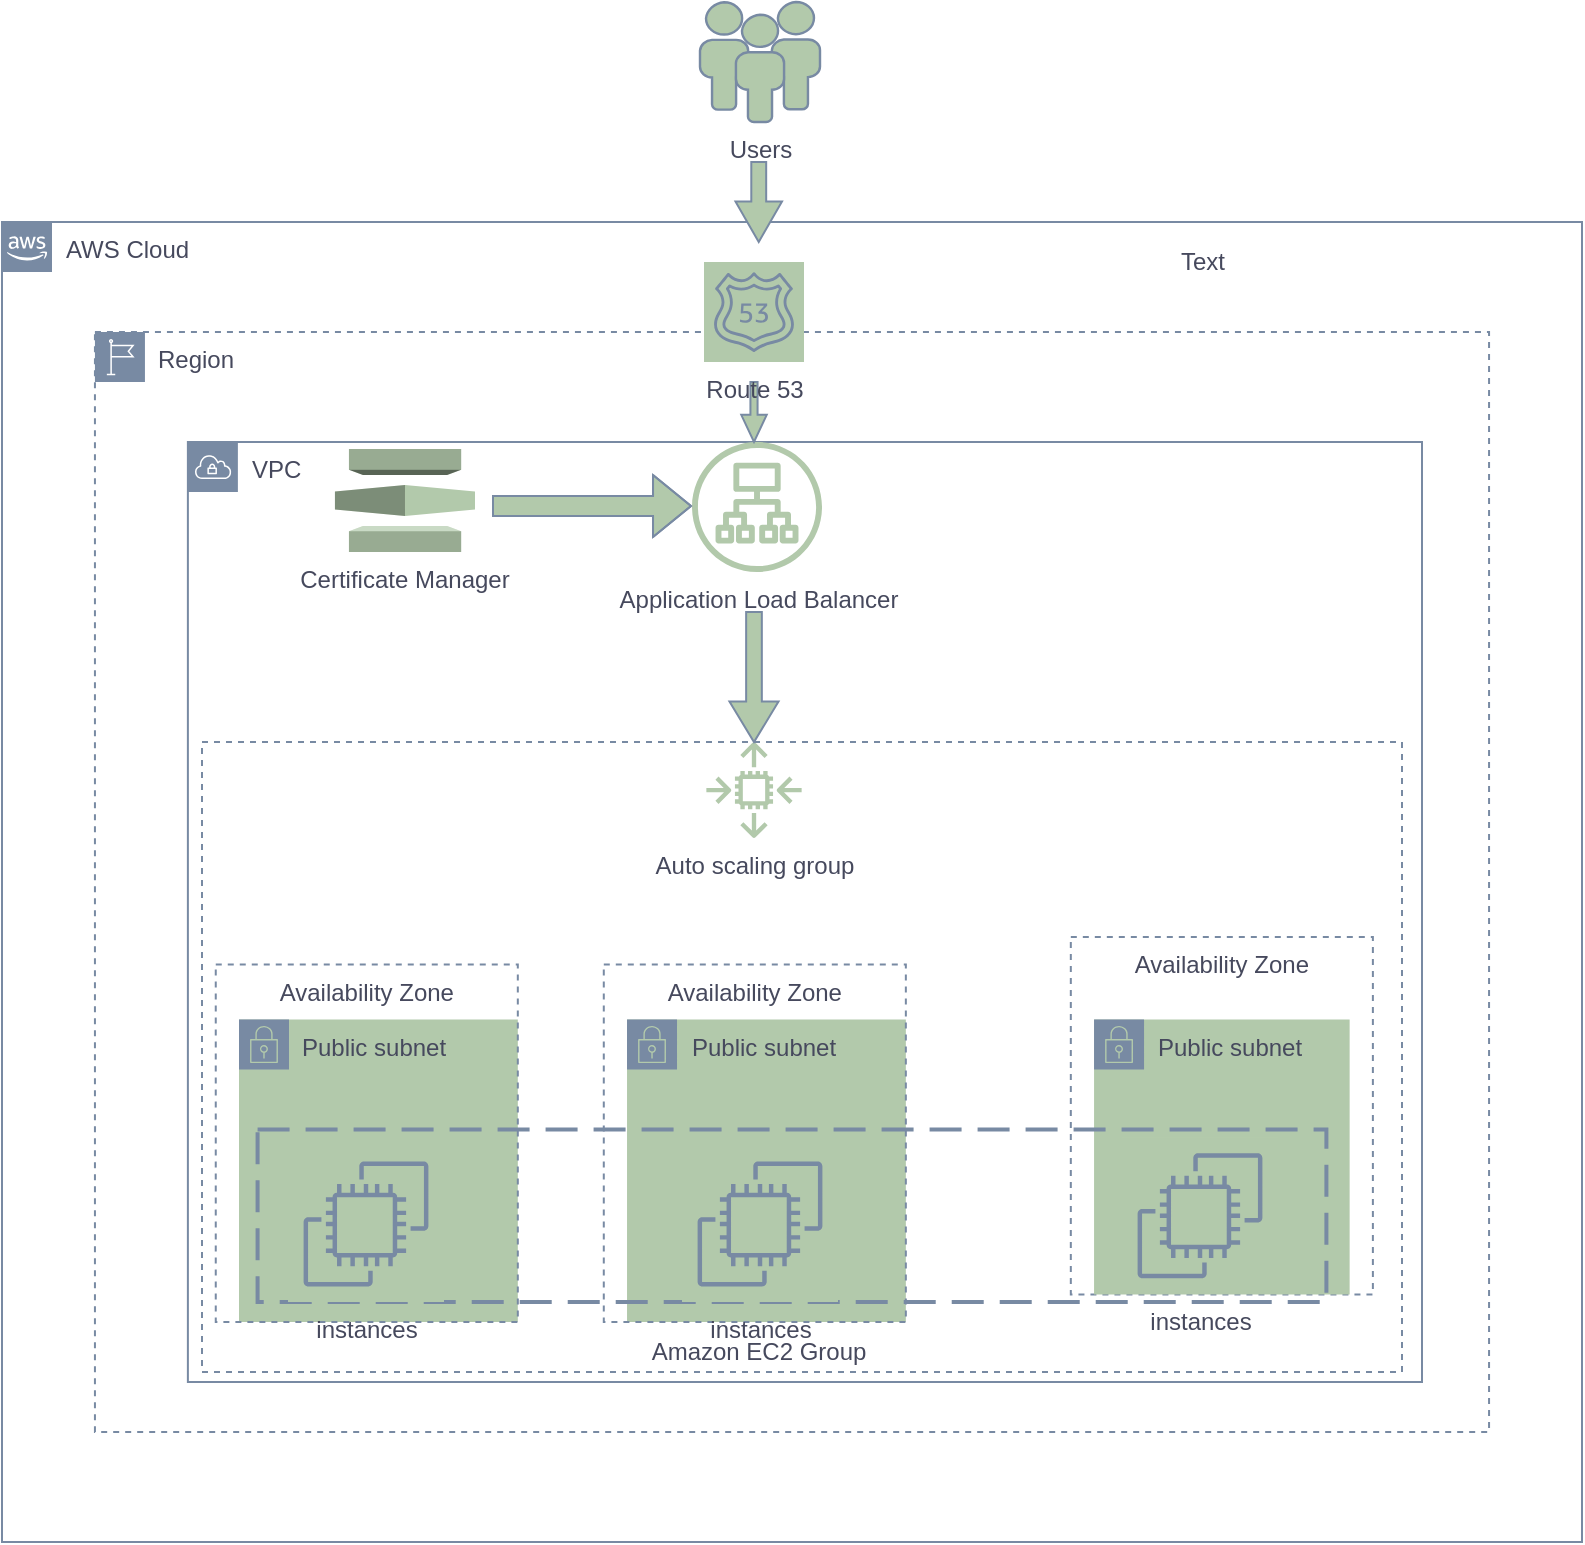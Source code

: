 <mxfile version="20.8.13" type="github"><diagram name="Page-1" id="tcuwCA8VDpRKaUfyrKvS"><mxGraphModel dx="955" dy="1807" grid="1" gridSize="10" guides="1" tooltips="1" connect="1" arrows="1" fold="1" page="1" pageScale="1" pageWidth="827" pageHeight="1169" math="0" shadow="0"><root><mxCell id="0"/><mxCell id="1" parent="0"/><mxCell id="YndiZbiFn-cW8W3Jq16n-1" value="AWS Cloud" style="points=[[0,0],[0.25,0],[0.5,0],[0.75,0],[1,0],[1,0.25],[1,0.5],[1,0.75],[1,1],[0.75,1],[0.5,1],[0.25,1],[0,1],[0,0.75],[0,0.5],[0,0.25]];outlineConnect=0;html=1;whiteSpace=wrap;fontSize=12;fontStyle=0;container=1;pointerEvents=0;collapsible=0;recursiveResize=0;shape=mxgraph.aws4.group;grIcon=mxgraph.aws4.group_aws_cloud_alt;strokeColor=#788AA3;fillColor=none;verticalAlign=top;align=left;spacingLeft=30;fontColor=#46495D;dashed=0;labelBackgroundColor=none;rounded=0;" vertex="1" parent="1"><mxGeometry x="20" y="50" width="790.0" height="660" as="geometry"/></mxCell><mxCell id="YndiZbiFn-cW8W3Jq16n-3" value="VPC" style="points=[[0,0],[0.25,0],[0.5,0],[0.75,0],[1,0],[1,0.25],[1,0.5],[1,0.75],[1,1],[0.75,1],[0.5,1],[0.25,1],[0,1],[0,0.75],[0,0.5],[0,0.25]];outlineConnect=0;html=1;whiteSpace=wrap;fontSize=12;fontStyle=0;container=1;pointerEvents=0;collapsible=0;recursiveResize=0;shape=mxgraph.aws4.group;grIcon=mxgraph.aws4.group_vpc;strokeColor=#788AA3;fillColor=none;verticalAlign=top;align=left;spacingLeft=30;fontColor=#46495D;dashed=0;labelBackgroundColor=none;rounded=0;" vertex="1" parent="YndiZbiFn-cW8W3Jq16n-1"><mxGeometry x="92.94" y="110" width="617.06" height="470" as="geometry"/></mxCell><mxCell id="YndiZbiFn-cW8W3Jq16n-5" value="Region" style="points=[[0,0],[0.25,0],[0.5,0],[0.75,0],[1,0],[1,0.25],[1,0.5],[1,0.75],[1,1],[0.75,1],[0.5,1],[0.25,1],[0,1],[0,0.75],[0,0.5],[0,0.25]];outlineConnect=0;html=1;whiteSpace=wrap;fontSize=12;fontStyle=0;container=1;pointerEvents=0;collapsible=0;recursiveResize=0;shape=mxgraph.aws4.group;grIcon=mxgraph.aws4.group_region;strokeColor=#788AA3;fillColor=none;verticalAlign=top;align=left;spacingLeft=30;fontColor=#46495D;dashed=1;labelBackgroundColor=none;rounded=0;" vertex="1" parent="YndiZbiFn-cW8W3Jq16n-3"><mxGeometry x="-46.471" y="-55" width="697.059" height="550" as="geometry"/></mxCell><mxCell id="YndiZbiFn-cW8W3Jq16n-7" value="Availability Zone" style="fillColor=none;strokeColor=#788AA3;dashed=1;verticalAlign=top;fontStyle=0;fontColor=#46495D;labelBackgroundColor=none;rounded=0;" vertex="1" parent="YndiZbiFn-cW8W3Jq16n-5"><mxGeometry x="487.941" y="302.5" width="151.029" height="178.75" as="geometry"/></mxCell><mxCell id="YndiZbiFn-cW8W3Jq16n-9" value="Public subnet" style="points=[[0,0],[0.25,0],[0.5,0],[0.75,0],[1,0],[1,0.25],[1,0.5],[1,0.75],[1,1],[0.75,1],[0.5,1],[0.25,1],[0,1],[0,0.75],[0,0.5],[0,0.25]];outlineConnect=0;html=1;whiteSpace=wrap;fontSize=12;fontStyle=0;container=1;pointerEvents=0;collapsible=0;recursiveResize=0;shape=mxgraph.aws4.group;grIcon=mxgraph.aws4.group_security_group;grStroke=0;strokeColor=#788AA3;fillColor=#B2C9AB;verticalAlign=top;align=left;spacingLeft=30;fontColor=#46495D;dashed=0;labelBackgroundColor=none;rounded=0;" vertex="1" parent="YndiZbiFn-cW8W3Jq16n-5"><mxGeometry x="72.029" y="343.75" width="139.412" height="151.25" as="geometry"/></mxCell><mxCell id="YndiZbiFn-cW8W3Jq16n-6" value="Availability Zone" style="fillColor=none;strokeColor=#788AA3;dashed=1;verticalAlign=top;fontStyle=0;fontColor=#46495D;labelBackgroundColor=none;rounded=0;" vertex="1" parent="YndiZbiFn-cW8W3Jq16n-9"><mxGeometry x="-11.618" y="-27.5" width="151.029" height="178.75" as="geometry"/></mxCell><mxCell id="YndiZbiFn-cW8W3Jq16n-11" value="Public subnet" style="points=[[0,0],[0.25,0],[0.5,0],[0.75,0],[1,0],[1,0.25],[1,0.5],[1,0.75],[1,1],[0.75,1],[0.5,1],[0.25,1],[0,1],[0,0.75],[0,0.5],[0,0.25]];outlineConnect=0;html=1;whiteSpace=wrap;fontSize=12;fontStyle=0;container=1;pointerEvents=0;collapsible=0;recursiveResize=0;shape=mxgraph.aws4.group;grIcon=mxgraph.aws4.group_security_group;grStroke=0;strokeColor=#788AA3;fillColor=#B2C9AB;verticalAlign=top;align=left;spacingLeft=30;fontColor=#46495D;dashed=0;labelBackgroundColor=none;rounded=0;" vertex="1" parent="YndiZbiFn-cW8W3Jq16n-5"><mxGeometry x="499.559" y="343.75" width="127.794" height="137.5" as="geometry"/></mxCell><mxCell id="YndiZbiFn-cW8W3Jq16n-10" value="Public subnet" style="points=[[0,0],[0.25,0],[0.5,0],[0.75,0],[1,0],[1,0.25],[1,0.5],[1,0.75],[1,1],[0.75,1],[0.5,1],[0.25,1],[0,1],[0,0.75],[0,0.5],[0,0.25]];outlineConnect=0;html=1;whiteSpace=wrap;fontSize=12;fontStyle=0;container=1;pointerEvents=0;collapsible=0;recursiveResize=0;shape=mxgraph.aws4.group;grIcon=mxgraph.aws4.group_security_group;grStroke=0;strokeColor=#788AA3;fillColor=#B2C9AB;verticalAlign=top;align=left;spacingLeft=30;fontColor=#46495D;dashed=0;labelBackgroundColor=none;rounded=0;" vertex="1" parent="YndiZbiFn-cW8W3Jq16n-5"><mxGeometry x="266.044" y="343.75" width="139.412" height="151.25" as="geometry"/></mxCell><mxCell id="YndiZbiFn-cW8W3Jq16n-8" value="Availability Zone" style="fillColor=none;strokeColor=#788AA3;dashed=1;verticalAlign=top;fontStyle=0;fontColor=#46495D;labelBackgroundColor=none;rounded=0;" vertex="1" parent="YndiZbiFn-cW8W3Jq16n-10"><mxGeometry x="-11.618" y="-27.5" width="151.029" height="178.75" as="geometry"/></mxCell><mxCell id="YndiZbiFn-cW8W3Jq16n-20" value="Auto scaling group" style="outlineConnect=0;fontColor=#46495D;fillColor=#B2C9AB;strokeColor=none;dashed=0;verticalLabelPosition=bottom;verticalAlign=top;align=center;html=1;fontSize=12;fontStyle=0;aspect=fixed;pointerEvents=1;shape=mxgraph.aws4.auto_scaling2;labelBackgroundColor=none;rounded=0;" vertex="1" parent="YndiZbiFn-cW8W3Jq16n-5"><mxGeometry x="305.529" y="205" width="48" height="48" as="geometry"/></mxCell><mxCell id="YndiZbiFn-cW8W3Jq16n-23" value="Amazon EC2 Group" style="text;html=1;align=center;verticalAlign=middle;resizable=0;points=[];autosize=1;strokeColor=none;fillColor=none;labelBackgroundColor=none;fontColor=#46495D;rounded=0;" vertex="1" parent="YndiZbiFn-cW8W3Jq16n-5"><mxGeometry x="266.041" y="495" width="130" height="30" as="geometry"/></mxCell><mxCell id="YndiZbiFn-cW8W3Jq16n-25" value="" style="fillColor=none;strokeColor=#788AA3;dashed=1;verticalAlign=top;fontStyle=0;fontColor=#46495D;labelBackgroundColor=none;" vertex="1" parent="YndiZbiFn-cW8W3Jq16n-5"><mxGeometry x="53.53" y="205" width="600" height="315" as="geometry"/></mxCell><mxCell id="YndiZbiFn-cW8W3Jq16n-26" value="Application Load Balancer" style="sketch=0;outlineConnect=0;fontColor=#46495D;fillColor=#B2C9AB;strokeColor=none;dashed=0;verticalLabelPosition=bottom;verticalAlign=top;align=center;html=1;fontSize=12;fontStyle=0;aspect=fixed;pointerEvents=1;shape=mxgraph.aws4.application_load_balancer;labelBackgroundColor=none;" vertex="1" parent="YndiZbiFn-cW8W3Jq16n-5"><mxGeometry x="298.54" y="55" width="65" height="65" as="geometry"/></mxCell><mxCell id="YndiZbiFn-cW8W3Jq16n-29" value="Certificate Manager&lt;br&gt;" style="outlineConnect=0;dashed=0;verticalLabelPosition=bottom;verticalAlign=top;align=center;html=1;shape=mxgraph.aws3.certificate_manager;fillColor=#B2C9AB;strokeColor=#788AA3;fontColor=#46495D;labelBackgroundColor=none;" vertex="1" parent="YndiZbiFn-cW8W3Jq16n-5"><mxGeometry x="120" y="58.5" width="70.03" height="51.5" as="geometry"/></mxCell><mxCell id="YndiZbiFn-cW8W3Jq16n-30" value="" style="edgeStyle=orthogonalEdgeStyle;html=1;endArrow=block;elbow=vertical;startArrow=none;endFill=1;strokeColor=#788AA3;rounded=0;fontColor=default;fillColor=#B2C9AB;shape=flexArrow;labelBackgroundColor=none;" edge="1" parent="YndiZbiFn-cW8W3Jq16n-5" target="YndiZbiFn-cW8W3Jq16n-26"><mxGeometry width="100" relative="1" as="geometry"><mxPoint x="198.531" y="87" as="sourcePoint"/><mxPoint x="298.541" y="87.1" as="targetPoint"/><Array as="points"><mxPoint x="249" y="87"/><mxPoint x="249" y="87"/></Array></mxGeometry></mxCell><mxCell id="YndiZbiFn-cW8W3Jq16n-33" value="" style="html=1;shadow=0;dashed=0;align=center;verticalAlign=middle;shape=mxgraph.arrows2.arrow;dy=0.68;dx=20.2;direction=south;notch=0;strokeColor=#788AA3;fontColor=#46495D;fillColor=#B2C9AB;" vertex="1" parent="YndiZbiFn-cW8W3Jq16n-5"><mxGeometry x="317.26" y="140" width="24.53" height="65" as="geometry"/></mxCell><mxCell id="YndiZbiFn-cW8W3Jq16n-34" value="" style="html=1;shadow=0;dashed=0;align=center;verticalAlign=middle;shape=mxgraph.arrows2.arrow;dy=0.72;dx=13.6;direction=south;notch=0;strokeColor=#788AA3;fontColor=#46495D;fillColor=#B2C9AB;" vertex="1" parent="YndiZbiFn-cW8W3Jq16n-5"><mxGeometry x="323.16" y="25" width="12.74" height="30" as="geometry"/></mxCell><mxCell id="YndiZbiFn-cW8W3Jq16n-28" value="Route 53" style="sketch=0;points=[[0,0,0],[0.25,0,0],[0.5,0,0],[0.75,0,0],[1,0,0],[0,1,0],[0.25,1,0],[0.5,1,0],[0.75,1,0],[1,1,0],[0,0.25,0],[0,0.5,0],[0,0.75,0],[1,0.25,0],[1,0.5,0],[1,0.75,0]];outlineConnect=0;fontColor=#46495D;gradientDirection=north;fillColor=#B2C9AB;strokeColor=#788AA3;dashed=0;verticalLabelPosition=bottom;verticalAlign=top;align=center;html=1;fontSize=12;fontStyle=0;aspect=fixed;shape=mxgraph.aws4.resourceIcon;resIcon=mxgraph.aws4.route_53;labelBackgroundColor=none;" vertex="1" parent="YndiZbiFn-cW8W3Jq16n-1"><mxGeometry x="351" y="20" width="50" height="50" as="geometry"/></mxCell><mxCell id="YndiZbiFn-cW8W3Jq16n-15" value="" style="rounded=0;arcSize=10;dashed=1;strokeColor=#788AA3;fillColor=none;dashPattern=8 4;strokeWidth=2;labelBackgroundColor=none;fontColor=#46495D;" vertex="1" parent="1"><mxGeometry x="147.79" y="503.75" width="534.41" height="86.25" as="geometry"/></mxCell><mxCell id="YndiZbiFn-cW8W3Jq16n-17" value="instances&lt;br&gt;" style="points=[[0,0,0],[0.25,0,0],[0.5,0,0],[0.75,0,0],[1,0,0],[0,1,0],[0.25,1,0],[0.5,1,0],[0.75,1,0],[1,1,0],[0,0.25,0],[0,0.5,0],[0,0.75,0],[1,0.25,0],[1,0.5,0],[1,0.75,0]];outlineConnect=0;fontColor=#46495D;gradientDirection=north;fillColor=#B2C9AB;strokeColor=#788AA3;dashed=0;verticalLabelPosition=bottom;verticalAlign=top;align=center;html=1;fontSize=12;fontStyle=0;aspect=fixed;shape=mxgraph.aws4.resourceIcon;resIcon=mxgraph.aws4.ec2;labelBackgroundColor=none;rounded=0;" vertex="1" parent="1"><mxGeometry x="163" y="512" width="78" height="78" as="geometry"/></mxCell><mxCell id="YndiZbiFn-cW8W3Jq16n-18" value="instances&lt;br&gt;" style="points=[[0,0,0],[0.25,0,0],[0.5,0,0],[0.75,0,0],[1,0,0],[0,1,0],[0.25,1,0],[0.5,1,0],[0.75,1,0],[1,1,0],[0,0.25,0],[0,0.5,0],[0,0.75,0],[1,0.25,0],[1,0.5,0],[1,0.75,0]];outlineConnect=0;fontColor=#46495D;gradientDirection=north;fillColor=#B2C9AB;strokeColor=#788AA3;dashed=0;verticalLabelPosition=bottom;verticalAlign=top;align=center;html=1;fontSize=12;fontStyle=0;aspect=fixed;shape=mxgraph.aws4.resourceIcon;resIcon=mxgraph.aws4.ec2;labelBackgroundColor=none;rounded=0;" vertex="1" parent="1"><mxGeometry x="580" y="507.88" width="78" height="78" as="geometry"/></mxCell><mxCell id="YndiZbiFn-cW8W3Jq16n-19" value="instances" style="points=[[0,0,0],[0.25,0,0],[0.5,0,0],[0.75,0,0],[1,0,0],[0,1,0],[0.25,1,0],[0.5,1,0],[0.75,1,0],[1,1,0],[0,0.25,0],[0,0.5,0],[0,0.75,0],[1,0.25,0],[1,0.5,0],[1,0.75,0]];outlineConnect=0;fontColor=#46495D;gradientDirection=north;fillColor=#B2C9AB;strokeColor=#788AA3;dashed=0;verticalLabelPosition=bottom;verticalAlign=top;align=center;html=1;fontSize=12;fontStyle=0;aspect=fixed;shape=mxgraph.aws4.resourceIcon;resIcon=mxgraph.aws4.ec2;labelBackgroundColor=none;rounded=0;" vertex="1" parent="1"><mxGeometry x="360" y="512" width="78" height="78" as="geometry"/></mxCell><mxCell id="YndiZbiFn-cW8W3Jq16n-27" value="Users" style="fontColor=#46495D;verticalAlign=top;verticalLabelPosition=bottom;labelPosition=center;align=center;html=1;outlineConnect=0;fillColor=#B2C9AB;strokeColor=#788AA3;gradientDirection=north;strokeWidth=2;shape=mxgraph.networks.users;labelBackgroundColor=none;" vertex="1" parent="1"><mxGeometry x="369" y="-60" width="60" height="60" as="geometry"/></mxCell><mxCell id="YndiZbiFn-cW8W3Jq16n-35" value="" style="html=1;shadow=0;dashed=0;align=center;verticalAlign=middle;shape=mxgraph.arrows2.arrow;dy=0.68;dx=20.2;direction=south;notch=0;strokeColor=#788AA3;fontColor=#46495D;fillColor=#B2C9AB;" vertex="1" parent="1"><mxGeometry x="386.74" y="20" width="23.26" height="40" as="geometry"/></mxCell><mxCell id="YndiZbiFn-cW8W3Jq16n-36" value="Text" style="text;html=1;align=center;verticalAlign=middle;resizable=0;points=[];autosize=1;strokeColor=none;fillColor=none;fontColor=#46495D;" vertex="1" parent="1"><mxGeometry x="595" y="55" width="50" height="30" as="geometry"/></mxCell></root></mxGraphModel></diagram></mxfile>